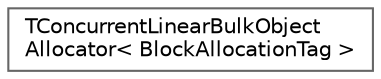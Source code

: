 digraph "Graphical Class Hierarchy"
{
 // INTERACTIVE_SVG=YES
 // LATEX_PDF_SIZE
  bgcolor="transparent";
  edge [fontname=Helvetica,fontsize=10,labelfontname=Helvetica,labelfontsize=10];
  node [fontname=Helvetica,fontsize=10,shape=box,height=0.2,width=0.4];
  rankdir="LR";
  Node0 [id="Node000000",label="TConcurrentLinearBulkObject\lAllocator\< BlockAllocationTag \>",height=0.2,width=0.4,color="grey40", fillcolor="white", style="filled",URL="$de/d11/classTConcurrentLinearBulkObjectAllocator.html",tooltip=" "];
}

